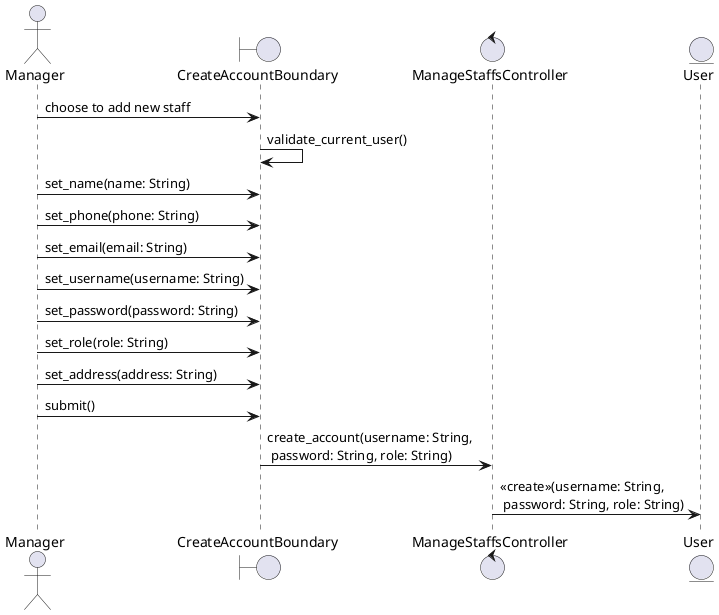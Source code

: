 @startuml

actor Manager as A
boundary CreateAccountBoundary as B2
control ManageStaffsController as C
entity User as E

A -> B2: choose to add new staff
B2 -> B2: validate_current_user()
A -> B2: set_name(name: String)
A -> B2: set_phone(phone: String)
A -> B2: set_email(email: String)
A -> B2: set_username(username: String)
A -> B2: set_password(password: String)
A -> B2: set_role(role: String)
A -> B2: set_address(address: String)
A -> B2: submit()
B2 -> C: create_account(username: String, \n password: String, role: String)
C -> E: <<create>>(username: String, \n password: String, role: String)

@enduml